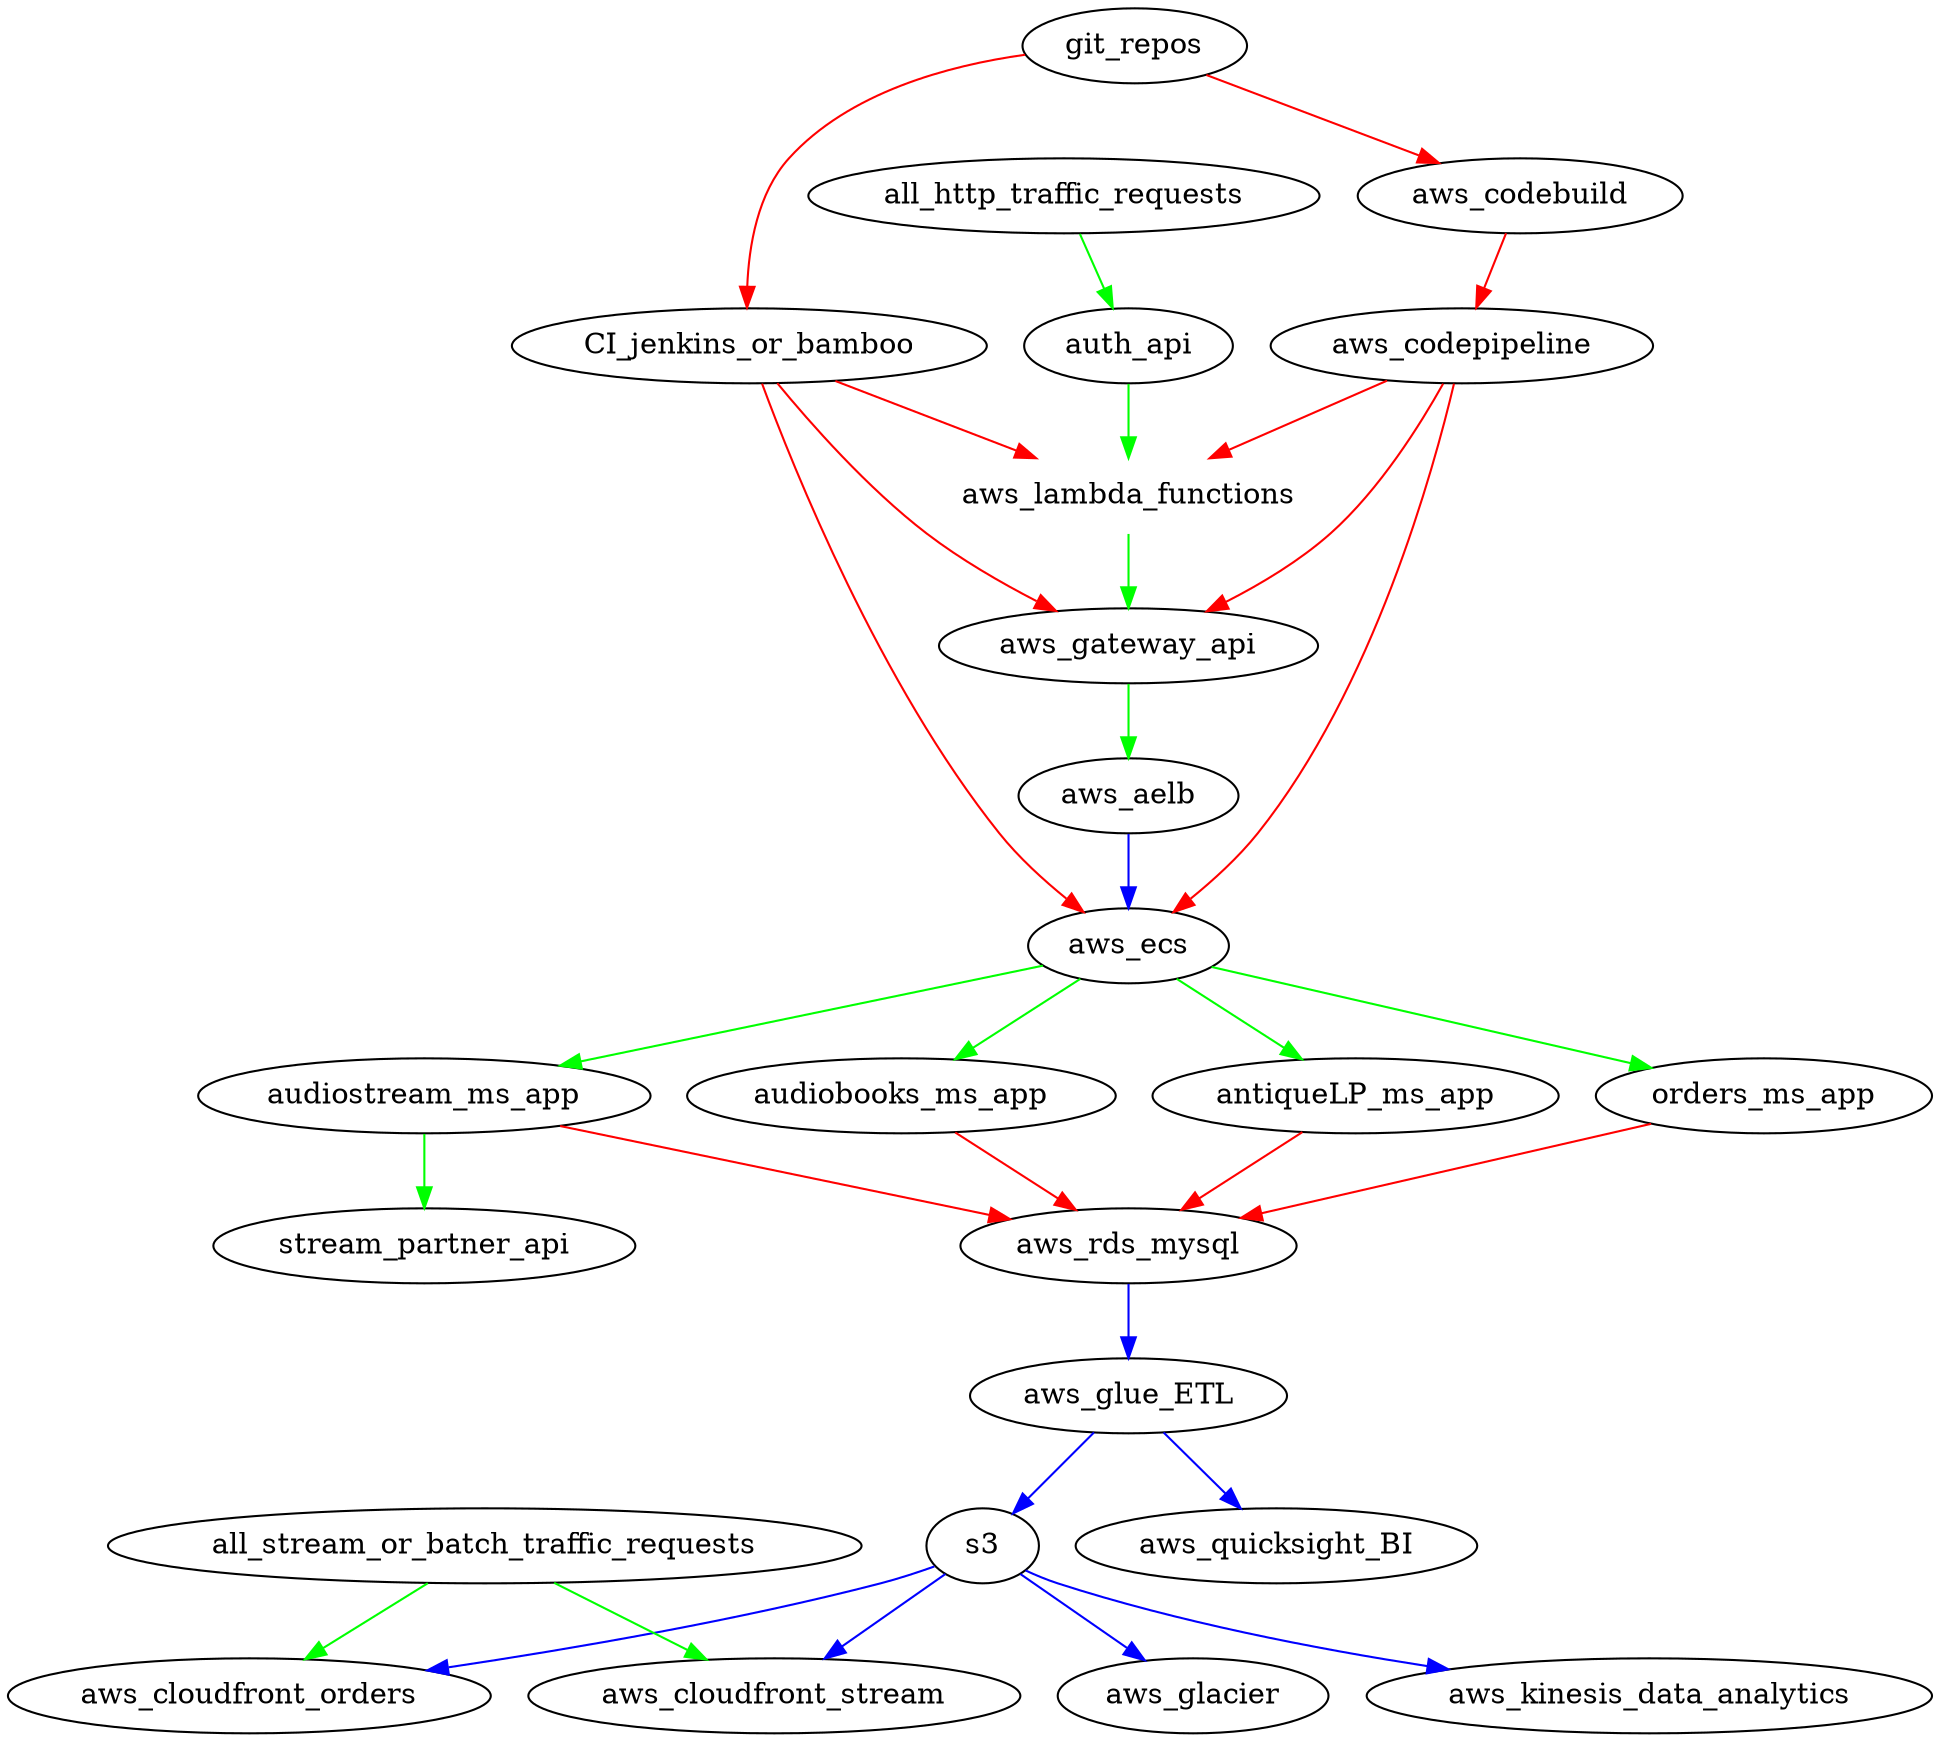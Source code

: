 digraph G {
    aws_lambda_functions [shape=none, image="../../aws-icons/Compute_AWSLambda_LambdaFunction.png"];
    # web2 [shape=none, image="../../aws-icons/AWS_Simple_Icons_svg_eps/Compute & Networking/SVG/Compute & Networking copy_Amazon EC2 Instance.png"];
    # app [shape=none, image="../../aws-icons/AWS_Simple_Icons_svg_eps/Compute & Networking/SVG/Compute & Networking copy_Amazon EC2 Instance.png"];
    # db  [shape=none, image="../../aws-icons/AWS_Simple_Icons_svg_eps/Database/SVG/Database copy_Amazon RDS MySQL DB Instance.png"];
    # db_slave  [shape=none, image="../../aws-icons/AWS_Simple_Icons_svg_eps/Database/SVG/Database copy_Amazon RDS MySQL DB Instance.png"];
    # s3  [image="../../aws-icons/AWS_Simple_Icons_svg_eps/Storage & Content Delivery/SVG/Storage & Content Delivery_Amazon S3.png"];
    # gl  [shape=none, image="../../aws-icons/AWS_Simple_Icons_svg_eps/Storage & Content Delivery/SVG/Storage & Content Delivery_Amazon Glacier.png"];

    all_http_traffic_requests -> auth_api [color="green"];

    auth_api -> aws_lambda_functions [color="green"];

    aws_lambda_functions -> aws_gateway_api [color="green"];

    aws_gateway_api -> aws_aelb [color="green"];

    audiostream_ms_app  ->  stream_partner_api [color="green"];

    aws_aelb -> aws_ecs [color="blue"];

    aws_ecs -> audiostream_ms_app [color="green"];
    aws_ecs -> audiobooks_ms_app [color="green"];
    aws_ecs -> antiqueLP_ms_app [color="green"];
    aws_ecs -> orders_ms_app [color="green"];

    aws_codepipeline -> aws_gateway_api,aws_lambda_functions,aws_ecs [color="red"];
    aws_codebuild -> aws_codepipeline [color="red"];
    git_repos -> aws_codebuild [color="red"];
    CI_jenkins_or_bamboo -> aws_gateway_api,aws_lambda_functions,aws_ecs [color="red"];
    git_repos -> CI_jenkins_or_bamboo [color="red"];

    audiostream_ms_app -> {aws_rds_mysql} [color="red"];
    audiobooks_ms_app -> {aws_rds_mysql} [color="red"];
    antiqueLP_ms_app -> {aws_rds_mysql} [color="red"];
    orders_ms_app -> {aws_rds_mysql} [color="red"];

    aws_rds_mysql -> {aws_glue_ETL} [color="blue"];
    aws_glue_ETL -> {aws_quicksight_BI} [color="blue"];

    aws_glue_ETL -> s3 [color="blue"];

    s3 -> aws_cloudfront_orders [color="blue"];
    s3 -> aws_cloudfront_stream [color="blue"];
    s3 -> aws_glacier [color="blue"];

    s3 -> aws_kinesis_data_analytics [color="blue"];

    all_stream_or_batch_traffic_requests -> aws_cloudfront_orders,aws_cloudfront_stream [color="green"];


}
